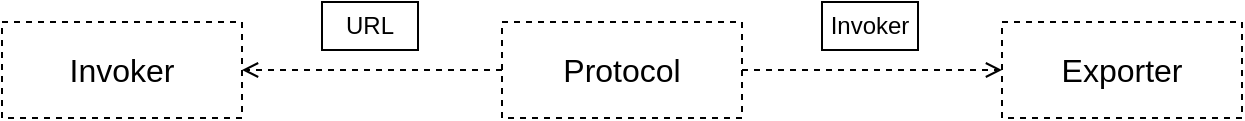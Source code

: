 <mxfile version="12.9.3" type="device"><diagram id="szXHFjmcPwRtTC1h0j70" name="overview"><mxGraphModel dx="946" dy="725" grid="1" gridSize="10" guides="1" tooltips="1" connect="1" arrows="1" fold="1" page="1" pageScale="1" pageWidth="850" pageHeight="1100" math="0" shadow="0"><root><mxCell id="0"/><mxCell id="1" parent="0"/><mxCell id="vRNcX8Svw05BsUOOyMwV-4" style="edgeStyle=orthogonalEdgeStyle;rounded=0;orthogonalLoop=1;jettySize=auto;html=1;exitX=1;exitY=0.5;exitDx=0;exitDy=0;fontSize=12;dashed=1;endArrow=open;endFill=0;" edge="1" parent="1" source="vRNcX8Svw05BsUOOyMwV-1" target="vRNcX8Svw05BsUOOyMwV-2"><mxGeometry relative="1" as="geometry"/></mxCell><mxCell id="vRNcX8Svw05BsUOOyMwV-5" style="edgeStyle=orthogonalEdgeStyle;rounded=0;orthogonalLoop=1;jettySize=auto;html=1;exitX=0;exitY=0.5;exitDx=0;exitDy=0;dashed=1;endArrow=open;endFill=0;fontSize=12;" edge="1" parent="1" source="vRNcX8Svw05BsUOOyMwV-1" target="vRNcX8Svw05BsUOOyMwV-3"><mxGeometry relative="1" as="geometry"/></mxCell><mxCell id="vRNcX8Svw05BsUOOyMwV-1" value="Protocol" style="rounded=0;whiteSpace=wrap;html=1;dashed=1;fontSize=16;" vertex="1" parent="1"><mxGeometry x="320" y="170" width="120" height="48" as="geometry"/></mxCell><mxCell id="vRNcX8Svw05BsUOOyMwV-2" value="Exporter" style="rounded=0;whiteSpace=wrap;html=1;dashed=1;fontSize=16;" vertex="1" parent="1"><mxGeometry x="570" y="170" width="120" height="48" as="geometry"/></mxCell><mxCell id="vRNcX8Svw05BsUOOyMwV-3" value="Invoker" style="rounded=0;whiteSpace=wrap;html=1;dashed=1;fontSize=16;" vertex="1" parent="1"><mxGeometry x="70" y="170" width="120" height="48" as="geometry"/></mxCell><mxCell id="vRNcX8Svw05BsUOOyMwV-6" value="Invoker" style="rounded=0;whiteSpace=wrap;html=1;fontSize=12;" vertex="1" parent="1"><mxGeometry x="480" y="160" width="48" height="24" as="geometry"/></mxCell><mxCell id="vRNcX8Svw05BsUOOyMwV-7" value="URL" style="rounded=0;whiteSpace=wrap;html=1;fontSize=12;" vertex="1" parent="1"><mxGeometry x="230" y="160" width="48" height="24" as="geometry"/></mxCell></root></mxGraphModel></diagram></mxfile>